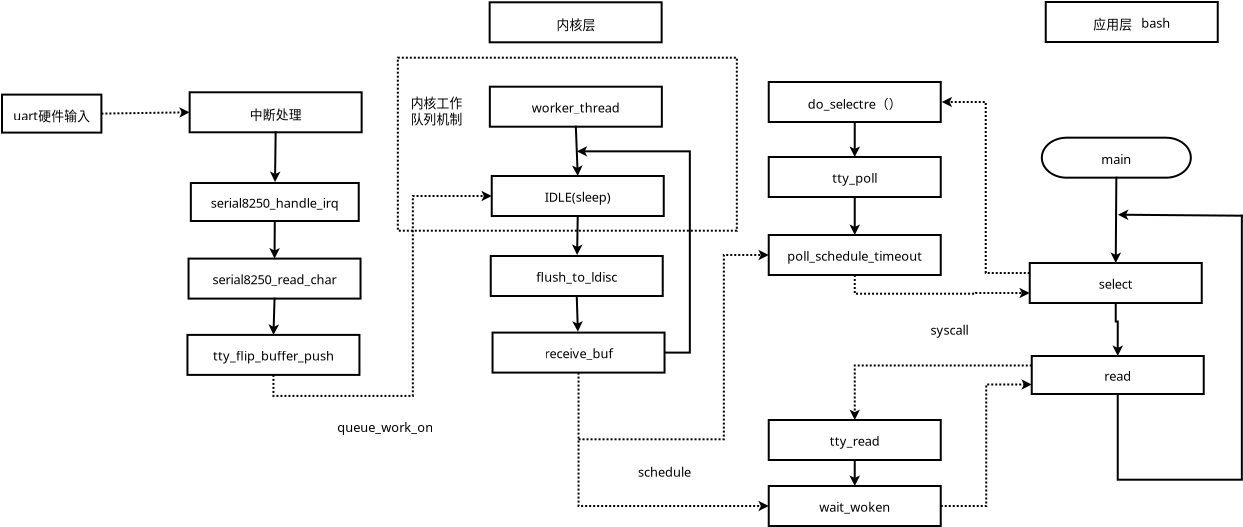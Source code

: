 <?xml version="1.0" encoding="UTF-8"?>
<dia:diagram xmlns:dia="http://www.lysator.liu.se/~alla/dia/">
  <dia:layer name="背景" visible="true" connectable="true" active="true">
    <dia:group>
      <dia:attribute name="meta">
        <dia:composite type="dict"/>
      </dia:attribute>
      <dia:attribute name="matrix"/>
      <dia:object type="Flowchart - Box" version="0" id="O0">
        <dia:attribute name="obj_pos">
          <dia:point val="36.04,6.03"/>
        </dia:attribute>
        <dia:attribute name="obj_bb">
          <dia:rectangle val="35.99,5.98;44.69,8.08"/>
        </dia:attribute>
        <dia:attribute name="elem_corner">
          <dia:point val="36.04,6.03"/>
        </dia:attribute>
        <dia:attribute name="elem_width">
          <dia:real val="8.6"/>
        </dia:attribute>
        <dia:attribute name="elem_height">
          <dia:real val="2.0"/>
        </dia:attribute>
        <dia:attribute name="show_background">
          <dia:boolean val="true"/>
        </dia:attribute>
        <dia:attribute name="padding">
          <dia:real val="0.5"/>
        </dia:attribute>
        <dia:attribute name="text">
          <dia:composite type="text">
            <dia:attribute name="string">
              <dia:string>#内核层#</dia:string>
            </dia:attribute>
            <dia:attribute name="font">
              <dia:font family="sans" style="0" name="Helvetica"/>
            </dia:attribute>
            <dia:attribute name="height">
              <dia:real val="0.8"/>
            </dia:attribute>
            <dia:attribute name="pos">
              <dia:point val="40.34,7.372"/>
            </dia:attribute>
            <dia:attribute name="color">
              <dia:color val="#000000ff"/>
            </dia:attribute>
            <dia:attribute name="alignment">
              <dia:enum val="1"/>
            </dia:attribute>
          </dia:composite>
        </dia:attribute>
      </dia:object>
      <dia:object type="Flowchart - Box" version="0" id="O1">
        <dia:attribute name="obj_pos">
          <dia:point val="49.995,30.215"/>
        </dia:attribute>
        <dia:attribute name="obj_bb">
          <dia:rectangle val="49.945,30.165;58.645,32.265"/>
        </dia:attribute>
        <dia:attribute name="elem_corner">
          <dia:point val="49.995,30.215"/>
        </dia:attribute>
        <dia:attribute name="elem_width">
          <dia:real val="8.6"/>
        </dia:attribute>
        <dia:attribute name="elem_height">
          <dia:real val="2.0"/>
        </dia:attribute>
        <dia:attribute name="show_background">
          <dia:boolean val="true"/>
        </dia:attribute>
        <dia:attribute name="padding">
          <dia:real val="0.5"/>
        </dia:attribute>
        <dia:attribute name="text">
          <dia:composite type="text">
            <dia:attribute name="string">
              <dia:string>#wait_woken#</dia:string>
            </dia:attribute>
            <dia:attribute name="font">
              <dia:font family="sans" style="0" name="Helvetica"/>
            </dia:attribute>
            <dia:attribute name="height">
              <dia:real val="0.8"/>
            </dia:attribute>
            <dia:attribute name="pos">
              <dia:point val="54.295,31.409"/>
            </dia:attribute>
            <dia:attribute name="color">
              <dia:color val="#000000ff"/>
            </dia:attribute>
            <dia:attribute name="alignment">
              <dia:enum val="1"/>
            </dia:attribute>
          </dia:composite>
        </dia:attribute>
      </dia:object>
      <dia:object type="Flowchart - Box" version="0" id="O2">
        <dia:attribute name="obj_pos">
          <dia:point val="49.995,10.015"/>
        </dia:attribute>
        <dia:attribute name="obj_bb">
          <dia:rectangle val="49.945,9.965;58.645,12.065"/>
        </dia:attribute>
        <dia:attribute name="elem_corner">
          <dia:point val="49.995,10.015"/>
        </dia:attribute>
        <dia:attribute name="elem_width">
          <dia:real val="8.6"/>
        </dia:attribute>
        <dia:attribute name="elem_height">
          <dia:real val="2.0"/>
        </dia:attribute>
        <dia:attribute name="show_background">
          <dia:boolean val="true"/>
        </dia:attribute>
        <dia:attribute name="padding">
          <dia:real val="0.5"/>
        </dia:attribute>
        <dia:attribute name="text">
          <dia:composite type="text">
            <dia:attribute name="string">
              <dia:string>#do_selectre（）#</dia:string>
            </dia:attribute>
            <dia:attribute name="font">
              <dia:font family="sans" style="0" name="Helvetica"/>
            </dia:attribute>
            <dia:attribute name="height">
              <dia:real val="0.8"/>
            </dia:attribute>
            <dia:attribute name="pos">
              <dia:point val="54.295,11.357"/>
            </dia:attribute>
            <dia:attribute name="color">
              <dia:color val="#000000ff"/>
            </dia:attribute>
            <dia:attribute name="alignment">
              <dia:enum val="1"/>
            </dia:attribute>
          </dia:composite>
        </dia:attribute>
      </dia:object>
      <dia:object type="Flowchart - Box" version="0" id="O3">
        <dia:attribute name="obj_pos">
          <dia:point val="63.845,6.015"/>
        </dia:attribute>
        <dia:attribute name="obj_bb">
          <dia:rectangle val="63.795,5.965;72.495,8.065"/>
        </dia:attribute>
        <dia:attribute name="elem_corner">
          <dia:point val="63.845,6.015"/>
        </dia:attribute>
        <dia:attribute name="elem_width">
          <dia:real val="8.6"/>
        </dia:attribute>
        <dia:attribute name="elem_height">
          <dia:real val="2.0"/>
        </dia:attribute>
        <dia:attribute name="show_background">
          <dia:boolean val="true"/>
        </dia:attribute>
        <dia:attribute name="padding">
          <dia:real val="0.5"/>
        </dia:attribute>
        <dia:attribute name="text">
          <dia:composite type="text">
            <dia:attribute name="string">
              <dia:string>#应用层   bash#</dia:string>
            </dia:attribute>
            <dia:attribute name="font">
              <dia:font family="sans" style="0" name="Helvetica"/>
            </dia:attribute>
            <dia:attribute name="height">
              <dia:real val="0.8"/>
            </dia:attribute>
            <dia:attribute name="pos">
              <dia:point val="68.145,7.357"/>
            </dia:attribute>
            <dia:attribute name="color">
              <dia:color val="#000000ff"/>
            </dia:attribute>
            <dia:attribute name="alignment">
              <dia:enum val="1"/>
            </dia:attribute>
          </dia:composite>
        </dia:attribute>
      </dia:object>
      <dia:object type="Flowchart - Box" version="0" id="O4">
        <dia:attribute name="obj_pos">
          <dia:point val="63.145,23.715"/>
        </dia:attribute>
        <dia:attribute name="obj_bb">
          <dia:rectangle val="63.095,23.665;71.795,25.665"/>
        </dia:attribute>
        <dia:attribute name="elem_corner">
          <dia:point val="63.145,23.715"/>
        </dia:attribute>
        <dia:attribute name="elem_width">
          <dia:real val="8.6"/>
        </dia:attribute>
        <dia:attribute name="elem_height">
          <dia:real val="1.9"/>
        </dia:attribute>
        <dia:attribute name="show_background">
          <dia:boolean val="true"/>
        </dia:attribute>
        <dia:attribute name="padding">
          <dia:real val="0.5"/>
        </dia:attribute>
        <dia:attribute name="text">
          <dia:composite type="text">
            <dia:attribute name="string">
              <dia:string>#read#</dia:string>
            </dia:attribute>
            <dia:attribute name="font">
              <dia:font family="sans" style="0" name="Helvetica"/>
            </dia:attribute>
            <dia:attribute name="height">
              <dia:real val="0.8"/>
            </dia:attribute>
            <dia:attribute name="pos">
              <dia:point val="67.445,24.859"/>
            </dia:attribute>
            <dia:attribute name="color">
              <dia:color val="#000000ff"/>
            </dia:attribute>
            <dia:attribute name="alignment">
              <dia:enum val="1"/>
            </dia:attribute>
          </dia:composite>
        </dia:attribute>
      </dia:object>
      <dia:object type="Flowchart - Box" version="0" id="O5">
        <dia:attribute name="obj_pos">
          <dia:point val="63.045,19.065"/>
        </dia:attribute>
        <dia:attribute name="obj_bb">
          <dia:rectangle val="62.995,19.015;71.695,21.115"/>
        </dia:attribute>
        <dia:attribute name="elem_corner">
          <dia:point val="63.045,19.065"/>
        </dia:attribute>
        <dia:attribute name="elem_width">
          <dia:real val="8.6"/>
        </dia:attribute>
        <dia:attribute name="elem_height">
          <dia:real val="2.0"/>
        </dia:attribute>
        <dia:attribute name="show_background">
          <dia:boolean val="true"/>
        </dia:attribute>
        <dia:attribute name="padding">
          <dia:real val="0.5"/>
        </dia:attribute>
        <dia:attribute name="text">
          <dia:composite type="text">
            <dia:attribute name="string">
              <dia:string>#select#</dia:string>
            </dia:attribute>
            <dia:attribute name="font">
              <dia:font family="sans" style="0" name="Helvetica"/>
            </dia:attribute>
            <dia:attribute name="height">
              <dia:real val="0.8"/>
            </dia:attribute>
            <dia:attribute name="pos">
              <dia:point val="67.345,20.259"/>
            </dia:attribute>
            <dia:attribute name="color">
              <dia:color val="#000000ff"/>
            </dia:attribute>
            <dia:attribute name="alignment">
              <dia:enum val="1"/>
            </dia:attribute>
          </dia:composite>
        </dia:attribute>
        <dia:connections>
          <dia:connection handle="0" to="O6" connection="14"/>
          <dia:connection handle="1" to="O5" connection="2"/>
        </dia:connections>
      </dia:object>
      <dia:object type="Flowchart - Terminal" version="1" id="O6">
        <dia:attribute name="obj_pos">
          <dia:point val="63.65,12.8"/>
        </dia:attribute>
        <dia:attribute name="obj_bb">
          <dia:rectangle val="63.55,12.7;71.2,14.9"/>
        </dia:attribute>
        <dia:attribute name="meta">
          <dia:composite type="dict"/>
        </dia:attribute>
        <dia:attribute name="elem_corner">
          <dia:point val="63.65,12.8"/>
        </dia:attribute>
        <dia:attribute name="elem_width">
          <dia:real val="7.45"/>
        </dia:attribute>
        <dia:attribute name="elem_height">
          <dia:real val="2"/>
        </dia:attribute>
        <dia:attribute name="line_width">
          <dia:real val="0.1"/>
        </dia:attribute>
        <dia:attribute name="line_colour">
          <dia:color val="#000000ff"/>
        </dia:attribute>
        <dia:attribute name="fill_colour">
          <dia:color val="#ffffffff"/>
        </dia:attribute>
        <dia:attribute name="show_background">
          <dia:boolean val="true"/>
        </dia:attribute>
        <dia:attribute name="line_style">
          <dia:enum val="0"/>
          <dia:real val="1"/>
        </dia:attribute>
        <dia:attribute name="padding">
          <dia:real val="0.1"/>
        </dia:attribute>
        <dia:attribute name="text">
          <dia:composite type="text">
            <dia:attribute name="string">
              <dia:string>#main#</dia:string>
            </dia:attribute>
            <dia:attribute name="font">
              <dia:font family="sans" style="0" name="Helvetica"/>
            </dia:attribute>
            <dia:attribute name="height">
              <dia:real val="0.8"/>
            </dia:attribute>
            <dia:attribute name="pos">
              <dia:point val="67.375,13.994"/>
            </dia:attribute>
            <dia:attribute name="color">
              <dia:color val="#000000ff"/>
            </dia:attribute>
            <dia:attribute name="alignment">
              <dia:enum val="1"/>
            </dia:attribute>
          </dia:composite>
        </dia:attribute>
        <dia:attribute name="text_fitting">
          <dia:enum val="1"/>
        </dia:attribute>
        <dia:attribute name="flip_horizontal">
          <dia:boolean val="false"/>
        </dia:attribute>
        <dia:attribute name="flip_vertical">
          <dia:boolean val="false"/>
        </dia:attribute>
        <dia:attribute name="subscale">
          <dia:real val="1"/>
        </dia:attribute>
        <dia:connections>
          <dia:connection handle="0" to="O4" connection="13"/>
        </dia:connections>
      </dia:object>
      <dia:object type="Standard - PolyLine" version="0" id="O7">
        <dia:attribute name="obj_pos">
          <dia:point val="67.375,14.8"/>
        </dia:attribute>
        <dia:attribute name="obj_bb">
          <dia:rectangle val="67.082,14.75;67.616,19.115"/>
        </dia:attribute>
        <dia:attribute name="poly_points">
          <dia:point val="67.375,14.8"/>
          <dia:point val="67.345,19.065"/>
        </dia:attribute>
        <dia:attribute name="line_caps">
          <dia:enum val="2"/>
        </dia:attribute>
        <dia:attribute name="end_arrow">
          <dia:enum val="22"/>
        </dia:attribute>
        <dia:attribute name="end_arrow_length">
          <dia:real val="0.31"/>
        </dia:attribute>
        <dia:attribute name="end_arrow_width">
          <dia:real val="0.31"/>
        </dia:attribute>
      </dia:object>
      <dia:object type="Standard - ZigZagLine" version="1" id="O8">
        <dia:attribute name="obj_pos">
          <dia:point val="67.445,25.615"/>
        </dia:attribute>
        <dia:attribute name="obj_bb">
          <dia:rectangle val="67.395,16.65;73.7,29.95"/>
        </dia:attribute>
        <dia:attribute name="orth_points">
          <dia:point val="67.445,25.615"/>
          <dia:point val="67.445,29.9"/>
          <dia:point val="73.65,29.9"/>
          <dia:point val="73.65,16.7"/>
        </dia:attribute>
        <dia:attribute name="orth_orient">
          <dia:enum val="1"/>
          <dia:enum val="0"/>
          <dia:enum val="1"/>
        </dia:attribute>
        <dia:attribute name="autorouting">
          <dia:boolean val="false"/>
        </dia:attribute>
        <dia:attribute name="line_caps">
          <dia:enum val="2"/>
        </dia:attribute>
      </dia:object>
      <dia:object type="Standard - Line" version="0" id="O9">
        <dia:attribute name="obj_pos">
          <dia:point val="73.65,16.7"/>
        </dia:attribute>
        <dia:attribute name="obj_bb">
          <dia:rectangle val="67.4,16.387;73.7,16.921"/>
        </dia:attribute>
        <dia:attribute name="conn_endpoints">
          <dia:point val="73.65,16.7"/>
          <dia:point val="67.45,16.65"/>
        </dia:attribute>
        <dia:attribute name="numcp">
          <dia:int val="1"/>
        </dia:attribute>
        <dia:attribute name="line_caps">
          <dia:enum val="2"/>
        </dia:attribute>
        <dia:attribute name="end_arrow">
          <dia:enum val="22"/>
        </dia:attribute>
        <dia:attribute name="end_arrow_length">
          <dia:real val="0.31"/>
        </dia:attribute>
        <dia:attribute name="end_arrow_width">
          <dia:real val="0.31"/>
        </dia:attribute>
      </dia:object>
      <dia:object type="Flowchart - Box" version="0" id="O10">
        <dia:attribute name="obj_pos">
          <dia:point val="36.05,10.25"/>
        </dia:attribute>
        <dia:attribute name="obj_bb">
          <dia:rectangle val="36,10.2;44.7,12.3"/>
        </dia:attribute>
        <dia:attribute name="elem_corner">
          <dia:point val="36.05,10.25"/>
        </dia:attribute>
        <dia:attribute name="elem_width">
          <dia:real val="8.6"/>
        </dia:attribute>
        <dia:attribute name="elem_height">
          <dia:real val="2.0"/>
        </dia:attribute>
        <dia:attribute name="show_background">
          <dia:boolean val="true"/>
        </dia:attribute>
        <dia:attribute name="padding">
          <dia:real val="0.5"/>
        </dia:attribute>
        <dia:attribute name="text">
          <dia:composite type="text">
            <dia:attribute name="string">
              <dia:string>#worker_thread#</dia:string>
            </dia:attribute>
            <dia:attribute name="font">
              <dia:font family="sans" style="0" name="Helvetica"/>
            </dia:attribute>
            <dia:attribute name="height">
              <dia:real val="0.8"/>
            </dia:attribute>
            <dia:attribute name="pos">
              <dia:point val="40.35,11.444"/>
            </dia:attribute>
            <dia:attribute name="color">
              <dia:color val="#000000ff"/>
            </dia:attribute>
            <dia:attribute name="alignment">
              <dia:enum val="1"/>
            </dia:attribute>
          </dia:composite>
        </dia:attribute>
      </dia:object>
      <dia:object type="Flowchart - Box" version="0" id="O11">
        <dia:attribute name="obj_pos">
          <dia:point val="36.145,14.715"/>
        </dia:attribute>
        <dia:attribute name="obj_bb">
          <dia:rectangle val="36.095,14.665;44.795,16.765"/>
        </dia:attribute>
        <dia:attribute name="elem_corner">
          <dia:point val="36.145,14.715"/>
        </dia:attribute>
        <dia:attribute name="elem_width">
          <dia:real val="8.6"/>
        </dia:attribute>
        <dia:attribute name="elem_height">
          <dia:real val="2.0"/>
        </dia:attribute>
        <dia:attribute name="show_background">
          <dia:boolean val="true"/>
        </dia:attribute>
        <dia:attribute name="padding">
          <dia:real val="0.5"/>
        </dia:attribute>
        <dia:attribute name="text">
          <dia:composite type="text">
            <dia:attribute name="string">
              <dia:string>#IDLE(sleep)#</dia:string>
            </dia:attribute>
            <dia:attribute name="font">
              <dia:font family="sans" style="0" name="Helvetica"/>
            </dia:attribute>
            <dia:attribute name="height">
              <dia:real val="0.8"/>
            </dia:attribute>
            <dia:attribute name="pos">
              <dia:point val="40.445,15.909"/>
            </dia:attribute>
            <dia:attribute name="color">
              <dia:color val="#000000ff"/>
            </dia:attribute>
            <dia:attribute name="alignment">
              <dia:enum val="1"/>
            </dia:attribute>
          </dia:composite>
        </dia:attribute>
      </dia:object>
      <dia:object type="Flowchart - Box" version="0" id="O12">
        <dia:attribute name="obj_pos">
          <dia:point val="36.095,18.715"/>
        </dia:attribute>
        <dia:attribute name="obj_bb">
          <dia:rectangle val="36.045,18.665;44.745,20.765"/>
        </dia:attribute>
        <dia:attribute name="elem_corner">
          <dia:point val="36.095,18.715"/>
        </dia:attribute>
        <dia:attribute name="elem_width">
          <dia:real val="8.6"/>
        </dia:attribute>
        <dia:attribute name="elem_height">
          <dia:real val="2.0"/>
        </dia:attribute>
        <dia:attribute name="show_background">
          <dia:boolean val="true"/>
        </dia:attribute>
        <dia:attribute name="padding">
          <dia:real val="0.5"/>
        </dia:attribute>
        <dia:attribute name="text">
          <dia:composite type="text">
            <dia:attribute name="string">
              <dia:string>#flush_to_ldisc#</dia:string>
            </dia:attribute>
            <dia:attribute name="font">
              <dia:font family="sans" style="0" name="Helvetica"/>
            </dia:attribute>
            <dia:attribute name="height">
              <dia:real val="0.8"/>
            </dia:attribute>
            <dia:attribute name="pos">
              <dia:point val="40.395,19.909"/>
            </dia:attribute>
            <dia:attribute name="color">
              <dia:color val="#000000ff"/>
            </dia:attribute>
            <dia:attribute name="alignment">
              <dia:enum val="1"/>
            </dia:attribute>
          </dia:composite>
        </dia:attribute>
      </dia:object>
      <dia:object type="Flowchart - Box" version="0" id="O13">
        <dia:attribute name="obj_pos">
          <dia:point val="36.185,22.545"/>
        </dia:attribute>
        <dia:attribute name="obj_bb">
          <dia:rectangle val="36.135,22.495;44.835,24.595"/>
        </dia:attribute>
        <dia:attribute name="elem_corner">
          <dia:point val="36.185,22.545"/>
        </dia:attribute>
        <dia:attribute name="elem_width">
          <dia:real val="8.6"/>
        </dia:attribute>
        <dia:attribute name="elem_height">
          <dia:real val="2.0"/>
        </dia:attribute>
        <dia:attribute name="show_background">
          <dia:boolean val="true"/>
        </dia:attribute>
        <dia:attribute name="padding">
          <dia:real val="0.5"/>
        </dia:attribute>
        <dia:attribute name="text">
          <dia:composite type="text">
            <dia:attribute name="string">
              <dia:string>#receive_buf#</dia:string>
            </dia:attribute>
            <dia:attribute name="font">
              <dia:font family="sans" style="0" name="Helvetica"/>
            </dia:attribute>
            <dia:attribute name="height">
              <dia:real val="0.8"/>
            </dia:attribute>
            <dia:attribute name="pos">
              <dia:point val="40.485,23.739"/>
            </dia:attribute>
            <dia:attribute name="color">
              <dia:color val="#000000ff"/>
            </dia:attribute>
            <dia:attribute name="alignment">
              <dia:enum val="1"/>
            </dia:attribute>
          </dia:composite>
        </dia:attribute>
      </dia:object>
      <dia:object type="Flowchart - Box" version="0" id="O14">
        <dia:attribute name="obj_pos">
          <dia:point val="21.1,15.065"/>
        </dia:attribute>
        <dia:attribute name="obj_bb">
          <dia:rectangle val="21.05,15.015;29.545,17.015"/>
        </dia:attribute>
        <dia:attribute name="elem_corner">
          <dia:point val="21.1,15.065"/>
        </dia:attribute>
        <dia:attribute name="elem_width">
          <dia:real val="8.395"/>
        </dia:attribute>
        <dia:attribute name="elem_height">
          <dia:real val="1.9"/>
        </dia:attribute>
        <dia:attribute name="show_background">
          <dia:boolean val="true"/>
        </dia:attribute>
        <dia:attribute name="padding">
          <dia:real val="0.5"/>
        </dia:attribute>
        <dia:attribute name="text">
          <dia:composite type="text">
            <dia:attribute name="string">
              <dia:string>#serial8250_handle_irq#</dia:string>
            </dia:attribute>
            <dia:attribute name="font">
              <dia:font family="sans" style="0" name="Helvetica"/>
            </dia:attribute>
            <dia:attribute name="height">
              <dia:real val="0.8"/>
            </dia:attribute>
            <dia:attribute name="pos">
              <dia:point val="25.297,16.209"/>
            </dia:attribute>
            <dia:attribute name="color">
              <dia:color val="#000000ff"/>
            </dia:attribute>
            <dia:attribute name="alignment">
              <dia:enum val="1"/>
            </dia:attribute>
          </dia:composite>
        </dia:attribute>
      </dia:object>
      <dia:object type="Flowchart - Box" version="0" id="O15">
        <dia:attribute name="obj_pos">
          <dia:point val="21.04,10.53"/>
        </dia:attribute>
        <dia:attribute name="obj_bb">
          <dia:rectangle val="20.99,10.48;29.69,12.58"/>
        </dia:attribute>
        <dia:attribute name="elem_corner">
          <dia:point val="21.04,10.53"/>
        </dia:attribute>
        <dia:attribute name="elem_width">
          <dia:real val="8.6"/>
        </dia:attribute>
        <dia:attribute name="elem_height">
          <dia:real val="2.0"/>
        </dia:attribute>
        <dia:attribute name="show_background">
          <dia:boolean val="true"/>
        </dia:attribute>
        <dia:attribute name="padding">
          <dia:real val="0.5"/>
        </dia:attribute>
        <dia:attribute name="text">
          <dia:composite type="text">
            <dia:attribute name="string">
              <dia:string>#中断处理#</dia:string>
            </dia:attribute>
            <dia:attribute name="font">
              <dia:font family="sans" style="0" name="Helvetica"/>
            </dia:attribute>
            <dia:attribute name="height">
              <dia:real val="0.8"/>
            </dia:attribute>
            <dia:attribute name="pos">
              <dia:point val="25.34,11.872"/>
            </dia:attribute>
            <dia:attribute name="color">
              <dia:color val="#000000ff"/>
            </dia:attribute>
            <dia:attribute name="alignment">
              <dia:enum val="1"/>
            </dia:attribute>
          </dia:composite>
        </dia:attribute>
      </dia:object>
      <dia:object type="Flowchart - Box" version="0" id="O16">
        <dia:attribute name="obj_pos">
          <dia:point val="20.985,18.845"/>
        </dia:attribute>
        <dia:attribute name="obj_bb">
          <dia:rectangle val="20.935,18.795;29.635,20.895"/>
        </dia:attribute>
        <dia:attribute name="elem_corner">
          <dia:point val="20.985,18.845"/>
        </dia:attribute>
        <dia:attribute name="elem_width">
          <dia:real val="8.6"/>
        </dia:attribute>
        <dia:attribute name="elem_height">
          <dia:real val="2.0"/>
        </dia:attribute>
        <dia:attribute name="show_background">
          <dia:boolean val="true"/>
        </dia:attribute>
        <dia:attribute name="padding">
          <dia:real val="0.5"/>
        </dia:attribute>
        <dia:attribute name="text">
          <dia:composite type="text">
            <dia:attribute name="string">
              <dia:string>#serial8250_read_char#</dia:string>
            </dia:attribute>
            <dia:attribute name="font">
              <dia:font family="sans" style="0" name="Helvetica"/>
            </dia:attribute>
            <dia:attribute name="height">
              <dia:real val="0.8"/>
            </dia:attribute>
            <dia:attribute name="pos">
              <dia:point val="25.285,20.039"/>
            </dia:attribute>
            <dia:attribute name="color">
              <dia:color val="#000000ff"/>
            </dia:attribute>
            <dia:attribute name="alignment">
              <dia:enum val="1"/>
            </dia:attribute>
          </dia:composite>
        </dia:attribute>
        <dia:connections>
          <dia:connection handle="0" to="O15" connection="13"/>
          <dia:connection handle="1" to="O14" connection="16"/>
        </dia:connections>
      </dia:object>
      <dia:object type="Flowchart - Box" version="0" id="O17">
        <dia:attribute name="obj_pos">
          <dia:point val="20.93,22.66"/>
        </dia:attribute>
        <dia:attribute name="obj_bb">
          <dia:rectangle val="20.88,22.61;29.58,24.71"/>
        </dia:attribute>
        <dia:attribute name="elem_corner">
          <dia:point val="20.93,22.66"/>
        </dia:attribute>
        <dia:attribute name="elem_width">
          <dia:real val="8.6"/>
        </dia:attribute>
        <dia:attribute name="elem_height">
          <dia:real val="2.0"/>
        </dia:attribute>
        <dia:attribute name="show_background">
          <dia:boolean val="true"/>
        </dia:attribute>
        <dia:attribute name="padding">
          <dia:real val="0.5"/>
        </dia:attribute>
        <dia:attribute name="text">
          <dia:composite type="text">
            <dia:attribute name="string">
              <dia:string>#tty_flip_buffer_push#</dia:string>
            </dia:attribute>
            <dia:attribute name="font">
              <dia:font family="sans" style="0" name="Helvetica"/>
            </dia:attribute>
            <dia:attribute name="height">
              <dia:real val="0.8"/>
            </dia:attribute>
            <dia:attribute name="pos">
              <dia:point val="25.23,23.854"/>
            </dia:attribute>
            <dia:attribute name="color">
              <dia:color val="#000000ff"/>
            </dia:attribute>
            <dia:attribute name="alignment">
              <dia:enum val="1"/>
            </dia:attribute>
          </dia:composite>
        </dia:attribute>
        <dia:connections>
          <dia:connection handle="0" to="O14" connection="13"/>
          <dia:connection handle="1" to="O16" connection="2"/>
        </dia:connections>
      </dia:object>
      <dia:object type="Standard - Line" version="0" id="O18">
        <dia:attribute name="obj_pos">
          <dia:point val="25.34,12.53"/>
        </dia:attribute>
        <dia:attribute name="obj_bb">
          <dia:rectangle val="25.049,12.479;25.583,15.068"/>
        </dia:attribute>
        <dia:attribute name="conn_endpoints">
          <dia:point val="25.34,12.53"/>
          <dia:point val="25.31,15.018"/>
        </dia:attribute>
        <dia:attribute name="numcp">
          <dia:int val="1"/>
        </dia:attribute>
        <dia:attribute name="line_caps">
          <dia:enum val="2"/>
        </dia:attribute>
        <dia:attribute name="end_arrow">
          <dia:enum val="22"/>
        </dia:attribute>
        <dia:attribute name="end_arrow_length">
          <dia:real val="0.31"/>
        </dia:attribute>
        <dia:attribute name="end_arrow_width">
          <dia:real val="0.31"/>
        </dia:attribute>
        <dia:connections>
          <dia:connection handle="0" to="O16" connection="13"/>
          <dia:connection handle="1" to="O17" connection="2"/>
        </dia:connections>
      </dia:object>
      <dia:object type="Standard - Line" version="0" id="O19">
        <dia:attribute name="obj_pos">
          <dia:point val="25.297,16.965"/>
        </dia:attribute>
        <dia:attribute name="obj_bb">
          <dia:rectangle val="25.022,16.915;25.555,18.895"/>
        </dia:attribute>
        <dia:attribute name="conn_endpoints">
          <dia:point val="25.297,16.965"/>
          <dia:point val="25.285,18.845"/>
        </dia:attribute>
        <dia:attribute name="numcp">
          <dia:int val="1"/>
        </dia:attribute>
        <dia:attribute name="line_caps">
          <dia:enum val="2"/>
        </dia:attribute>
        <dia:attribute name="end_arrow">
          <dia:enum val="22"/>
        </dia:attribute>
        <dia:attribute name="end_arrow_length">
          <dia:real val="0.31"/>
        </dia:attribute>
        <dia:attribute name="end_arrow_width">
          <dia:real val="0.31"/>
        </dia:attribute>
        <dia:connections>
          <dia:connection handle="0" to="O10" connection="13"/>
          <dia:connection handle="1" to="O11" connection="2"/>
        </dia:connections>
      </dia:object>
      <dia:object type="Standard - Line" version="0" id="O20">
        <dia:attribute name="obj_pos">
          <dia:point val="25.285,20.845"/>
        </dia:attribute>
        <dia:attribute name="obj_bb">
          <dia:rectangle val="24.98,20.794;25.513,22.712"/>
        </dia:attribute>
        <dia:attribute name="conn_endpoints">
          <dia:point val="25.285,20.845"/>
          <dia:point val="25.23,22.66"/>
        </dia:attribute>
        <dia:attribute name="numcp">
          <dia:int val="1"/>
        </dia:attribute>
        <dia:attribute name="line_caps">
          <dia:enum val="2"/>
        </dia:attribute>
        <dia:attribute name="end_arrow">
          <dia:enum val="22"/>
        </dia:attribute>
        <dia:attribute name="end_arrow_length">
          <dia:real val="0.31"/>
        </dia:attribute>
        <dia:attribute name="end_arrow_width">
          <dia:real val="0.31"/>
        </dia:attribute>
        <dia:connections>
          <dia:connection handle="0" to="O11" connection="13"/>
          <dia:connection handle="1" to="O12" connection="16"/>
        </dia:connections>
      </dia:object>
      <dia:object type="Standard - Line" version="0" id="O21">
        <dia:attribute name="obj_pos">
          <dia:point val="40.35,12.25"/>
        </dia:attribute>
        <dia:attribute name="obj_bb">
          <dia:rectangle val="40.158,12.198;40.691,14.767"/>
        </dia:attribute>
        <dia:attribute name="conn_endpoints">
          <dia:point val="40.35,12.25"/>
          <dia:point val="40.445,14.715"/>
        </dia:attribute>
        <dia:attribute name="numcp">
          <dia:int val="1"/>
        </dia:attribute>
        <dia:attribute name="line_caps">
          <dia:enum val="2"/>
        </dia:attribute>
        <dia:attribute name="end_arrow">
          <dia:enum val="22"/>
        </dia:attribute>
        <dia:attribute name="end_arrow_length">
          <dia:real val="0.31"/>
        </dia:attribute>
        <dia:attribute name="end_arrow_width">
          <dia:real val="0.31"/>
        </dia:attribute>
        <dia:connections>
          <dia:connection handle="0" to="O12" connection="13"/>
          <dia:connection handle="1" to="O13" connection="16"/>
        </dia:connections>
      </dia:object>
      <dia:object type="Standard - Line" version="0" id="O22">
        <dia:attribute name="obj_pos">
          <dia:point val="40.445,16.715"/>
        </dia:attribute>
        <dia:attribute name="obj_bb">
          <dia:rectangle val="40.155,16.664;40.688,18.716"/>
        </dia:attribute>
        <dia:attribute name="conn_endpoints">
          <dia:point val="40.445,16.715"/>
          <dia:point val="40.413,18.665"/>
        </dia:attribute>
        <dia:attribute name="numcp">
          <dia:int val="1"/>
        </dia:attribute>
        <dia:attribute name="line_caps">
          <dia:enum val="2"/>
        </dia:attribute>
        <dia:attribute name="end_arrow">
          <dia:enum val="22"/>
        </dia:attribute>
        <dia:attribute name="end_arrow_length">
          <dia:real val="0.31"/>
        </dia:attribute>
        <dia:attribute name="end_arrow_width">
          <dia:real val="0.31"/>
        </dia:attribute>
      </dia:object>
      <dia:object type="Standard - Line" version="0" id="O23">
        <dia:attribute name="obj_pos">
          <dia:point val="40.395,20.715"/>
        </dia:attribute>
        <dia:attribute name="obj_bb">
          <dia:rectangle val="40.168,20.663;40.702,22.552"/>
        </dia:attribute>
        <dia:attribute name="conn_endpoints">
          <dia:point val="40.395,20.715"/>
          <dia:point val="40.452,22.5"/>
        </dia:attribute>
        <dia:attribute name="numcp">
          <dia:int val="1"/>
        </dia:attribute>
        <dia:attribute name="line_caps">
          <dia:enum val="2"/>
        </dia:attribute>
        <dia:attribute name="end_arrow">
          <dia:enum val="22"/>
        </dia:attribute>
        <dia:attribute name="end_arrow_length">
          <dia:real val="0.31"/>
        </dia:attribute>
        <dia:attribute name="end_arrow_width">
          <dia:real val="0.31"/>
        </dia:attribute>
      </dia:object>
      <dia:object type="Flowchart - Box" version="0" id="O24">
        <dia:attribute name="obj_pos">
          <dia:point val="27.696,26.28"/>
        </dia:attribute>
        <dia:attribute name="obj_bb">
          <dia:rectangle val="27.646,26.23;33.994,28.23"/>
        </dia:attribute>
        <dia:attribute name="elem_corner">
          <dia:point val="27.696,26.28"/>
        </dia:attribute>
        <dia:attribute name="elem_width">
          <dia:real val="6.247"/>
        </dia:attribute>
        <dia:attribute name="elem_height">
          <dia:real val="1.9"/>
        </dia:attribute>
        <dia:attribute name="border_color">
          <dia:color val="#00000000"/>
        </dia:attribute>
        <dia:attribute name="show_background">
          <dia:boolean val="true"/>
        </dia:attribute>
        <dia:attribute name="padding">
          <dia:real val="0.5"/>
        </dia:attribute>
        <dia:attribute name="text">
          <dia:composite type="text">
            <dia:attribute name="string">
              <dia:string>#queue_work_on#</dia:string>
            </dia:attribute>
            <dia:attribute name="font">
              <dia:font family="sans" style="0" name="Helvetica"/>
            </dia:attribute>
            <dia:attribute name="height">
              <dia:real val="0.8"/>
            </dia:attribute>
            <dia:attribute name="pos">
              <dia:point val="30.82,27.424"/>
            </dia:attribute>
            <dia:attribute name="color">
              <dia:color val="#000000ff"/>
            </dia:attribute>
            <dia:attribute name="alignment">
              <dia:enum val="1"/>
            </dia:attribute>
          </dia:composite>
        </dia:attribute>
        <dia:connections>
          <dia:connection handle="0" to="O5" connection="13"/>
          <dia:connection handle="1" to="O4" connection="2"/>
        </dia:connections>
      </dia:object>
      <dia:object type="Flowchart - Box" version="0" id="O25">
        <dia:attribute name="obj_pos">
          <dia:point val="11.658,10.645"/>
        </dia:attribute>
        <dia:attribute name="obj_bb">
          <dia:rectangle val="11.607,10.595;16.677,12.595"/>
        </dia:attribute>
        <dia:attribute name="elem_corner">
          <dia:point val="11.658,10.645"/>
        </dia:attribute>
        <dia:attribute name="elem_width">
          <dia:real val="4.97"/>
        </dia:attribute>
        <dia:attribute name="elem_height">
          <dia:real val="1.9"/>
        </dia:attribute>
        <dia:attribute name="show_background">
          <dia:boolean val="true"/>
        </dia:attribute>
        <dia:attribute name="padding">
          <dia:real val="0.5"/>
        </dia:attribute>
        <dia:attribute name="text">
          <dia:composite type="text">
            <dia:attribute name="string">
              <dia:string>#uart硬件输入#</dia:string>
            </dia:attribute>
            <dia:attribute name="font">
              <dia:font family="sans" style="0" name="Helvetica"/>
            </dia:attribute>
            <dia:attribute name="height">
              <dia:real val="0.8"/>
            </dia:attribute>
            <dia:attribute name="pos">
              <dia:point val="14.143,11.937"/>
            </dia:attribute>
            <dia:attribute name="color">
              <dia:color val="#000000ff"/>
            </dia:attribute>
            <dia:attribute name="alignment">
              <dia:enum val="1"/>
            </dia:attribute>
          </dia:composite>
        </dia:attribute>
      </dia:object>
      <dia:object type="Standard - ZigZagLine" version="1" id="O26">
        <dia:attribute name="obj_pos">
          <dia:point val="67.345,21.065"/>
        </dia:attribute>
        <dia:attribute name="obj_bb">
          <dia:rectangle val="67.178,21.015;67.712,23.765"/>
        </dia:attribute>
        <dia:attribute name="orth_points">
          <dia:point val="67.345,21.065"/>
          <dia:point val="67.345,21.99"/>
          <dia:point val="67.445,21.99"/>
          <dia:point val="67.445,23.715"/>
        </dia:attribute>
        <dia:attribute name="orth_orient">
          <dia:enum val="1"/>
          <dia:enum val="0"/>
          <dia:enum val="1"/>
        </dia:attribute>
        <dia:attribute name="autorouting">
          <dia:boolean val="false"/>
        </dia:attribute>
        <dia:attribute name="line_caps">
          <dia:enum val="2"/>
        </dia:attribute>
        <dia:attribute name="end_arrow">
          <dia:enum val="22"/>
        </dia:attribute>
        <dia:attribute name="end_arrow_length">
          <dia:real val="0.31"/>
        </dia:attribute>
        <dia:attribute name="end_arrow_width">
          <dia:real val="0.31"/>
        </dia:attribute>
      </dia:object>
      <dia:object type="Flowchart - Box" version="0" id="O27">
        <dia:attribute name="obj_pos">
          <dia:point val="49.995,17.665"/>
        </dia:attribute>
        <dia:attribute name="obj_bb">
          <dia:rectangle val="49.945,17.615;58.645,19.715"/>
        </dia:attribute>
        <dia:attribute name="elem_corner">
          <dia:point val="49.995,17.665"/>
        </dia:attribute>
        <dia:attribute name="elem_width">
          <dia:real val="8.6"/>
        </dia:attribute>
        <dia:attribute name="elem_height">
          <dia:real val="2.0"/>
        </dia:attribute>
        <dia:attribute name="show_background">
          <dia:boolean val="true"/>
        </dia:attribute>
        <dia:attribute name="padding">
          <dia:real val="0.5"/>
        </dia:attribute>
        <dia:attribute name="text">
          <dia:composite type="text">
            <dia:attribute name="string">
              <dia:string>#poll_schedule_timeout#</dia:string>
            </dia:attribute>
            <dia:attribute name="font">
              <dia:font family="sans" style="0" name="Helvetica"/>
            </dia:attribute>
            <dia:attribute name="height">
              <dia:real val="0.8"/>
            </dia:attribute>
            <dia:attribute name="pos">
              <dia:point val="54.295,18.859"/>
            </dia:attribute>
            <dia:attribute name="color">
              <dia:color val="#000000ff"/>
            </dia:attribute>
            <dia:attribute name="alignment">
              <dia:enum val="1"/>
            </dia:attribute>
          </dia:composite>
        </dia:attribute>
      </dia:object>
      <dia:object type="Flowchart - Box" version="0" id="O28">
        <dia:attribute name="obj_pos">
          <dia:point val="49.995,26.915"/>
        </dia:attribute>
        <dia:attribute name="obj_bb">
          <dia:rectangle val="49.945,26.865;58.645,28.965"/>
        </dia:attribute>
        <dia:attribute name="elem_corner">
          <dia:point val="49.995,26.915"/>
        </dia:attribute>
        <dia:attribute name="elem_width">
          <dia:real val="8.6"/>
        </dia:attribute>
        <dia:attribute name="elem_height">
          <dia:real val="2.0"/>
        </dia:attribute>
        <dia:attribute name="show_background">
          <dia:boolean val="true"/>
        </dia:attribute>
        <dia:attribute name="padding">
          <dia:real val="0.5"/>
        </dia:attribute>
        <dia:attribute name="text">
          <dia:composite type="text">
            <dia:attribute name="string">
              <dia:string>#tty_read#</dia:string>
            </dia:attribute>
            <dia:attribute name="font">
              <dia:font family="sans" style="0" name="Helvetica"/>
            </dia:attribute>
            <dia:attribute name="height">
              <dia:real val="0.8"/>
            </dia:attribute>
            <dia:attribute name="pos">
              <dia:point val="54.295,28.109"/>
            </dia:attribute>
            <dia:attribute name="color">
              <dia:color val="#000000ff"/>
            </dia:attribute>
            <dia:attribute name="alignment">
              <dia:enum val="1"/>
            </dia:attribute>
          </dia:composite>
        </dia:attribute>
        <dia:connections>
          <dia:connection handle="0" to="O2" connection="16"/>
          <dia:connection handle="1" to="O29" connection="2"/>
        </dia:connections>
      </dia:object>
      <dia:object type="Flowchart - Box" version="0" id="O29">
        <dia:attribute name="obj_pos">
          <dia:point val="49.995,13.765"/>
        </dia:attribute>
        <dia:attribute name="obj_bb">
          <dia:rectangle val="49.945,13.715;58.645,15.815"/>
        </dia:attribute>
        <dia:attribute name="elem_corner">
          <dia:point val="49.995,13.765"/>
        </dia:attribute>
        <dia:attribute name="elem_width">
          <dia:real val="8.6"/>
        </dia:attribute>
        <dia:attribute name="elem_height">
          <dia:real val="2.0"/>
        </dia:attribute>
        <dia:attribute name="show_background">
          <dia:boolean val="true"/>
        </dia:attribute>
        <dia:attribute name="padding">
          <dia:real val="0.5"/>
        </dia:attribute>
        <dia:attribute name="text">
          <dia:composite type="text">
            <dia:attribute name="string">
              <dia:string>#tty_poll#</dia:string>
            </dia:attribute>
            <dia:attribute name="font">
              <dia:font family="sans" style="0" name="Helvetica"/>
            </dia:attribute>
            <dia:attribute name="height">
              <dia:real val="0.8"/>
            </dia:attribute>
            <dia:attribute name="pos">
              <dia:point val="54.295,14.959"/>
            </dia:attribute>
            <dia:attribute name="color">
              <dia:color val="#000000ff"/>
            </dia:attribute>
            <dia:attribute name="alignment">
              <dia:enum val="1"/>
            </dia:attribute>
          </dia:composite>
        </dia:attribute>
        <dia:connections>
          <dia:connection handle="0" to="O29" connection="13"/>
          <dia:connection handle="1" to="O27" connection="2"/>
        </dia:connections>
      </dia:object>
      <dia:object type="Standard - ZigZagLine" version="1" id="O30">
        <dia:attribute name="obj_pos">
          <dia:point val="54.295,12.065"/>
        </dia:attribute>
        <dia:attribute name="obj_bb">
          <dia:rectangle val="54.028,12.015;54.562,13.815"/>
        </dia:attribute>
        <dia:attribute name="orth_points">
          <dia:point val="54.295,12.065"/>
          <dia:point val="54.295,12.915"/>
          <dia:point val="54.295,12.915"/>
          <dia:point val="54.295,13.765"/>
        </dia:attribute>
        <dia:attribute name="orth_orient">
          <dia:enum val="1"/>
          <dia:enum val="0"/>
          <dia:enum val="1"/>
        </dia:attribute>
        <dia:attribute name="autorouting">
          <dia:boolean val="true"/>
        </dia:attribute>
        <dia:attribute name="line_caps">
          <dia:enum val="2"/>
        </dia:attribute>
        <dia:attribute name="end_arrow">
          <dia:enum val="22"/>
        </dia:attribute>
        <dia:attribute name="end_arrow_length">
          <dia:real val="0.31"/>
        </dia:attribute>
        <dia:attribute name="end_arrow_width">
          <dia:real val="0.31"/>
        </dia:attribute>
        <dia:connections>
          <dia:connection handle="0" to="O28" connection="13"/>
          <dia:connection handle="1" to="O1" connection="2"/>
        </dia:connections>
      </dia:object>
      <dia:object type="Standard - Line" version="0" id="O31">
        <dia:attribute name="obj_pos">
          <dia:point val="54.295,15.765"/>
        </dia:attribute>
        <dia:attribute name="obj_bb">
          <dia:rectangle val="54.028,15.715;54.562,17.715"/>
        </dia:attribute>
        <dia:attribute name="conn_endpoints">
          <dia:point val="54.295,15.765"/>
          <dia:point val="54.295,17.665"/>
        </dia:attribute>
        <dia:attribute name="numcp">
          <dia:int val="1"/>
        </dia:attribute>
        <dia:attribute name="line_caps">
          <dia:enum val="2"/>
        </dia:attribute>
        <dia:attribute name="end_arrow">
          <dia:enum val="22"/>
        </dia:attribute>
        <dia:attribute name="end_arrow_length">
          <dia:real val="0.31"/>
        </dia:attribute>
        <dia:attribute name="end_arrow_width">
          <dia:real val="0.31"/>
        </dia:attribute>
        <dia:connections>
          <dia:connection handle="0" to="O17" connection="13"/>
          <dia:connection handle="1" to="O11" connection="7"/>
        </dia:connections>
      </dia:object>
      <dia:object type="Standard - Line" version="0" id="O32">
        <dia:attribute name="obj_pos">
          <dia:point val="54.295,28.915"/>
        </dia:attribute>
        <dia:attribute name="obj_bb">
          <dia:rectangle val="54.028,28.865;54.562,30.265"/>
        </dia:attribute>
        <dia:attribute name="conn_endpoints">
          <dia:point val="54.295,28.915"/>
          <dia:point val="54.295,30.215"/>
        </dia:attribute>
        <dia:attribute name="numcp">
          <dia:int val="1"/>
        </dia:attribute>
        <dia:attribute name="line_caps">
          <dia:enum val="2"/>
        </dia:attribute>
        <dia:attribute name="end_arrow">
          <dia:enum val="22"/>
        </dia:attribute>
        <dia:attribute name="end_arrow_length">
          <dia:real val="0.31"/>
        </dia:attribute>
        <dia:attribute name="end_arrow_width">
          <dia:real val="0.31"/>
        </dia:attribute>
        <dia:connections>
          <dia:connection handle="0" to="O13" connection="8"/>
          <dia:connection handle="1" to="O21" connection="0"/>
        </dia:connections>
      </dia:object>
      <dia:object type="Standard - ZigZagLine" version="1" id="O33">
        <dia:attribute name="obj_pos">
          <dia:point val="25.23,24.66"/>
        </dia:attribute>
        <dia:attribute name="obj_bb">
          <dia:rectangle val="25.18,15.453;36.195,25.76"/>
        </dia:attribute>
        <dia:attribute name="orth_points">
          <dia:point val="25.23,24.66"/>
          <dia:point val="25.23,25.71"/>
          <dia:point val="32.2,25.71"/>
          <dia:point val="32.2,15.715"/>
          <dia:point val="36.145,15.715"/>
        </dia:attribute>
        <dia:attribute name="orth_orient">
          <dia:enum val="1"/>
          <dia:enum val="0"/>
          <dia:enum val="1"/>
          <dia:enum val="0"/>
        </dia:attribute>
        <dia:attribute name="autorouting">
          <dia:boolean val="false"/>
        </dia:attribute>
        <dia:attribute name="line_style">
          <dia:enum val="4"/>
        </dia:attribute>
        <dia:attribute name="end_arrow">
          <dia:enum val="22"/>
        </dia:attribute>
        <dia:attribute name="end_arrow_length">
          <dia:real val="0.3"/>
        </dia:attribute>
        <dia:attribute name="end_arrow_width">
          <dia:real val="0.3"/>
        </dia:attribute>
        <dia:connections>
          <dia:connection handle="0" to="O13" connection="13"/>
          <dia:connection handle="1" to="O1" connection="7"/>
        </dia:connections>
      </dia:object>
      <dia:object type="Standard - ZigZagLine" version="1" id="O34">
        <dia:attribute name="obj_pos">
          <dia:point val="44.785,23.545"/>
        </dia:attribute>
        <dia:attribute name="obj_bb">
          <dia:rectangle val="40.347,13.221;46.1,23.595"/>
        </dia:attribute>
        <dia:attribute name="orth_points">
          <dia:point val="44.785,23.545"/>
          <dia:point val="46.05,23.545"/>
          <dia:point val="46.05,13.482"/>
          <dia:point val="40.398,13.482"/>
        </dia:attribute>
        <dia:attribute name="orth_orient">
          <dia:enum val="0"/>
          <dia:enum val="1"/>
          <dia:enum val="0"/>
        </dia:attribute>
        <dia:attribute name="autorouting">
          <dia:boolean val="false"/>
        </dia:attribute>
        <dia:attribute name="end_arrow">
          <dia:enum val="22"/>
        </dia:attribute>
        <dia:attribute name="end_arrow_length">
          <dia:real val="0.3"/>
        </dia:attribute>
        <dia:attribute name="end_arrow_width">
          <dia:real val="0.3"/>
        </dia:attribute>
        <dia:connections>
          <dia:connection handle="0" to="O35" connection="0"/>
          <dia:connection handle="1" to="O27" connection="7"/>
        </dia:connections>
      </dia:object>
      <dia:object type="Standard - ZigZagLine" version="1" id="O35">
        <dia:attribute name="obj_pos">
          <dia:point val="40.485,24.545"/>
        </dia:attribute>
        <dia:attribute name="obj_bb">
          <dia:rectangle val="40.435,24.495;50.045,31.477"/>
        </dia:attribute>
        <dia:attribute name="orth_points">
          <dia:point val="40.485,24.545"/>
          <dia:point val="40.485,31.215"/>
          <dia:point val="49.995,31.215"/>
        </dia:attribute>
        <dia:attribute name="orth_orient">
          <dia:enum val="1"/>
          <dia:enum val="0"/>
        </dia:attribute>
        <dia:attribute name="autorouting">
          <dia:boolean val="true"/>
        </dia:attribute>
        <dia:attribute name="line_style">
          <dia:enum val="4"/>
        </dia:attribute>
        <dia:attribute name="end_arrow">
          <dia:enum val="22"/>
        </dia:attribute>
        <dia:attribute name="end_arrow_length">
          <dia:real val="0.3"/>
        </dia:attribute>
        <dia:attribute name="end_arrow_width">
          <dia:real val="0.3"/>
        </dia:attribute>
        <dia:connections>
          <dia:connection handle="0" to="O25" connection="8"/>
          <dia:connection handle="1" to="O15" connection="7"/>
        </dia:connections>
      </dia:object>
      <dia:object type="Standard - ZigZagLine" version="1" id="O36">
        <dia:attribute name="obj_pos">
          <dia:point val="40.485,27.88"/>
        </dia:attribute>
        <dia:attribute name="obj_bb">
          <dia:rectangle val="40.435,18.403;50.045,27.93"/>
        </dia:attribute>
        <dia:attribute name="orth_points">
          <dia:point val="40.485,27.88"/>
          <dia:point val="47.75,27.88"/>
          <dia:point val="47.75,18.665"/>
          <dia:point val="49.995,18.665"/>
        </dia:attribute>
        <dia:attribute name="orth_orient">
          <dia:enum val="0"/>
          <dia:enum val="1"/>
          <dia:enum val="0"/>
        </dia:attribute>
        <dia:attribute name="autorouting">
          <dia:boolean val="false"/>
        </dia:attribute>
        <dia:attribute name="line_style">
          <dia:enum val="4"/>
        </dia:attribute>
        <dia:attribute name="end_arrow">
          <dia:enum val="22"/>
        </dia:attribute>
        <dia:attribute name="end_arrow_length">
          <dia:real val="0.3"/>
        </dia:attribute>
        <dia:attribute name="end_arrow_width">
          <dia:real val="0.3"/>
        </dia:attribute>
        <dia:connections>
          <dia:connection handle="0" to="O5" connection="5"/>
          <dia:connection handle="1" to="O2" connection="16"/>
        </dia:connections>
      </dia:object>
      <dia:object type="Standard - Line" version="0" id="O37">
        <dia:attribute name="obj_pos">
          <dia:point val="16.628,11.595"/>
        </dia:attribute>
        <dia:attribute name="obj_bb">
          <dia:rectangle val="16.577,11.276;21.091,11.8"/>
        </dia:attribute>
        <dia:attribute name="conn_endpoints">
          <dia:point val="16.628,11.595"/>
          <dia:point val="21.04,11.53"/>
        </dia:attribute>
        <dia:attribute name="numcp">
          <dia:int val="1"/>
        </dia:attribute>
        <dia:attribute name="line_style">
          <dia:enum val="4"/>
        </dia:attribute>
        <dia:attribute name="end_arrow">
          <dia:enum val="22"/>
        </dia:attribute>
        <dia:attribute name="end_arrow_length">
          <dia:real val="0.3"/>
        </dia:attribute>
        <dia:attribute name="end_arrow_width">
          <dia:real val="0.3"/>
        </dia:attribute>
        <dia:connections>
          <dia:connection handle="0" to="O27" connection="13"/>
          <dia:connection handle="1" to="O5" connection="9"/>
        </dia:connections>
      </dia:object>
      <dia:object type="Standard - ZigZagLine" version="1" id="O38">
        <dia:attribute name="obj_pos">
          <dia:point val="63.045,19.565"/>
        </dia:attribute>
        <dia:attribute name="obj_bb">
          <dia:rectangle val="58.595,10.753;63.095,19.615"/>
        </dia:attribute>
        <dia:attribute name="orth_points">
          <dia:point val="63.045,19.565"/>
          <dia:point val="60.845,19.565"/>
          <dia:point val="60.845,11.015"/>
          <dia:point val="58.645,11.015"/>
        </dia:attribute>
        <dia:attribute name="orth_orient">
          <dia:enum val="0"/>
          <dia:enum val="1"/>
          <dia:enum val="0"/>
        </dia:attribute>
        <dia:attribute name="autorouting">
          <dia:boolean val="true"/>
        </dia:attribute>
        <dia:attribute name="line_style">
          <dia:enum val="4"/>
        </dia:attribute>
        <dia:attribute name="end_arrow">
          <dia:enum val="22"/>
        </dia:attribute>
        <dia:attribute name="end_arrow_length">
          <dia:real val="0.3"/>
        </dia:attribute>
        <dia:attribute name="end_arrow_width">
          <dia:real val="0.3"/>
        </dia:attribute>
      </dia:object>
      <dia:object type="Standard - ZigZagLine" version="1" id="O39">
        <dia:attribute name="obj_pos">
          <dia:point val="54.295,19.665"/>
        </dia:attribute>
        <dia:attribute name="obj_bb">
          <dia:rectangle val="54.245,19.615;63.095,20.827"/>
        </dia:attribute>
        <dia:attribute name="orth_points">
          <dia:point val="54.295,19.665"/>
          <dia:point val="54.295,20.6"/>
          <dia:point val="60.35,20.6"/>
          <dia:point val="60.35,20.565"/>
          <dia:point val="63.045,20.565"/>
        </dia:attribute>
        <dia:attribute name="orth_orient">
          <dia:enum val="1"/>
          <dia:enum val="0"/>
          <dia:enum val="1"/>
          <dia:enum val="0"/>
        </dia:attribute>
        <dia:attribute name="autorouting">
          <dia:boolean val="false"/>
        </dia:attribute>
        <dia:attribute name="line_style">
          <dia:enum val="4"/>
        </dia:attribute>
        <dia:attribute name="end_arrow">
          <dia:enum val="22"/>
        </dia:attribute>
        <dia:attribute name="end_arrow_length">
          <dia:real val="0.3"/>
        </dia:attribute>
        <dia:attribute name="end_arrow_width">
          <dia:real val="0.3"/>
        </dia:attribute>
        <dia:connections>
          <dia:connection handle="0" to="O4" connection="5"/>
          <dia:connection handle="1" to="O28" connection="2"/>
        </dia:connections>
      </dia:object>
      <dia:object type="Flowchart - Box" version="0" id="O40">
        <dia:attribute name="obj_pos">
          <dia:point val="41.745,28.515"/>
        </dia:attribute>
        <dia:attribute name="obj_bb">
          <dia:rectangle val="41.695,28.465;47.88,30.465"/>
        </dia:attribute>
        <dia:attribute name="elem_corner">
          <dia:point val="41.745,28.515"/>
        </dia:attribute>
        <dia:attribute name="elem_width">
          <dia:real val="6.085"/>
        </dia:attribute>
        <dia:attribute name="elem_height">
          <dia:real val="1.9"/>
        </dia:attribute>
        <dia:attribute name="border_color">
          <dia:color val="#00000000"/>
        </dia:attribute>
        <dia:attribute name="show_background">
          <dia:boolean val="true"/>
        </dia:attribute>
        <dia:attribute name="padding">
          <dia:real val="0.5"/>
        </dia:attribute>
        <dia:attribute name="text">
          <dia:composite type="text">
            <dia:attribute name="string">
              <dia:string>#schedule#</dia:string>
            </dia:attribute>
            <dia:attribute name="font">
              <dia:font family="sans" style="0" name="Helvetica"/>
            </dia:attribute>
            <dia:attribute name="height">
              <dia:real val="0.8"/>
            </dia:attribute>
            <dia:attribute name="pos">
              <dia:point val="44.788,29.659"/>
            </dia:attribute>
            <dia:attribute name="color">
              <dia:color val="#000000ff"/>
            </dia:attribute>
            <dia:attribute name="alignment">
              <dia:enum val="1"/>
            </dia:attribute>
          </dia:composite>
        </dia:attribute>
        <dia:connections>
          <dia:connection handle="0" to="O1" connection="8"/>
          <dia:connection handle="1" to="O4" connection="9"/>
        </dia:connections>
      </dia:object>
      <dia:object type="Standard - ZigZagLine" version="1" id="O41">
        <dia:attribute name="obj_pos">
          <dia:point val="63.145,24.19"/>
        </dia:attribute>
        <dia:attribute name="obj_bb">
          <dia:rectangle val="54.033,24.14;63.195,26.965"/>
        </dia:attribute>
        <dia:attribute name="orth_points">
          <dia:point val="63.145,24.19"/>
          <dia:point val="54.295,24.19"/>
          <dia:point val="54.295,26.915"/>
        </dia:attribute>
        <dia:attribute name="orth_orient">
          <dia:enum val="0"/>
          <dia:enum val="1"/>
        </dia:attribute>
        <dia:attribute name="autorouting">
          <dia:boolean val="true"/>
        </dia:attribute>
        <dia:attribute name="line_style">
          <dia:enum val="4"/>
        </dia:attribute>
        <dia:attribute name="end_arrow">
          <dia:enum val="22"/>
        </dia:attribute>
        <dia:attribute name="end_arrow_length">
          <dia:real val="0.3"/>
        </dia:attribute>
        <dia:attribute name="end_arrow_width">
          <dia:real val="0.3"/>
        </dia:attribute>
      </dia:object>
      <dia:object type="Standard - ZigZagLine" version="1" id="O42">
        <dia:attribute name="obj_pos">
          <dia:point val="58.595,31.215"/>
        </dia:attribute>
        <dia:attribute name="obj_bb">
          <dia:rectangle val="58.545,24.878;63.195,31.265"/>
        </dia:attribute>
        <dia:attribute name="orth_points">
          <dia:point val="58.595,31.215"/>
          <dia:point val="60.87,31.215"/>
          <dia:point val="60.87,25.14"/>
          <dia:point val="63.145,25.14"/>
        </dia:attribute>
        <dia:attribute name="orth_orient">
          <dia:enum val="0"/>
          <dia:enum val="1"/>
          <dia:enum val="0"/>
        </dia:attribute>
        <dia:attribute name="autorouting">
          <dia:boolean val="true"/>
        </dia:attribute>
        <dia:attribute name="line_style">
          <dia:enum val="4"/>
        </dia:attribute>
        <dia:attribute name="end_arrow">
          <dia:enum val="22"/>
        </dia:attribute>
        <dia:attribute name="end_arrow_length">
          <dia:real val="0.3"/>
        </dia:attribute>
        <dia:attribute name="end_arrow_width">
          <dia:real val="0.3"/>
        </dia:attribute>
      </dia:object>
      <dia:object type="Flowchart - Box" version="0" id="O43">
        <dia:attribute name="obj_pos">
          <dia:point val="55.995,21.415"/>
        </dia:attribute>
        <dia:attribute name="obj_bb">
          <dia:rectangle val="55.945,21.365;62.13,23.365"/>
        </dia:attribute>
        <dia:attribute name="elem_corner">
          <dia:point val="55.995,21.415"/>
        </dia:attribute>
        <dia:attribute name="elem_width">
          <dia:real val="6.085"/>
        </dia:attribute>
        <dia:attribute name="elem_height">
          <dia:real val="1.9"/>
        </dia:attribute>
        <dia:attribute name="border_color">
          <dia:color val="#00000000"/>
        </dia:attribute>
        <dia:attribute name="show_background">
          <dia:boolean val="true"/>
        </dia:attribute>
        <dia:attribute name="padding">
          <dia:real val="0.5"/>
        </dia:attribute>
        <dia:attribute name="text">
          <dia:composite type="text">
            <dia:attribute name="string">
              <dia:string>#syscall#</dia:string>
            </dia:attribute>
            <dia:attribute name="font">
              <dia:font family="sans" style="0" name="Helvetica"/>
            </dia:attribute>
            <dia:attribute name="height">
              <dia:real val="0.8"/>
            </dia:attribute>
            <dia:attribute name="pos">
              <dia:point val="59.038,22.559"/>
            </dia:attribute>
            <dia:attribute name="color">
              <dia:color val="#000000ff"/>
            </dia:attribute>
            <dia:attribute name="alignment">
              <dia:enum val="1"/>
            </dia:attribute>
          </dia:composite>
        </dia:attribute>
      </dia:object>
    </dia:group>
    <dia:object type="Standard - Box" version="0" id="O44">
      <dia:attribute name="obj_pos">
        <dia:point val="31.45,8.8"/>
      </dia:attribute>
      <dia:attribute name="obj_bb">
        <dia:rectangle val="31.4,8.75;48.45,17.5"/>
      </dia:attribute>
      <dia:attribute name="elem_corner">
        <dia:point val="31.45,8.8"/>
      </dia:attribute>
      <dia:attribute name="elem_width">
        <dia:real val="16.95"/>
      </dia:attribute>
      <dia:attribute name="elem_height">
        <dia:real val="8.65"/>
      </dia:attribute>
      <dia:attribute name="inner_color">
        <dia:color val="#ffffff00"/>
      </dia:attribute>
      <dia:attribute name="show_background">
        <dia:boolean val="true"/>
      </dia:attribute>
      <dia:attribute name="line_style">
        <dia:enum val="4"/>
      </dia:attribute>
    </dia:object>
    <dia:object type="Flowchart - Box" version="0" id="O45">
      <dia:attribute name="obj_pos">
        <dia:point val="31.559,10"/>
      </dia:attribute>
      <dia:attribute name="obj_bb">
        <dia:rectangle val="31.509,9.95;35.269,12.75"/>
      </dia:attribute>
      <dia:attribute name="elem_corner">
        <dia:point val="31.559,10"/>
      </dia:attribute>
      <dia:attribute name="elem_width">
        <dia:real val="3.66"/>
      </dia:attribute>
      <dia:attribute name="elem_height">
        <dia:real val="2.7"/>
      </dia:attribute>
      <dia:attribute name="border_color">
        <dia:color val="#00000000"/>
      </dia:attribute>
      <dia:attribute name="show_background">
        <dia:boolean val="true"/>
      </dia:attribute>
      <dia:attribute name="line_style">
        <dia:enum val="4"/>
      </dia:attribute>
      <dia:attribute name="padding">
        <dia:real val="0.5"/>
      </dia:attribute>
      <dia:attribute name="text">
        <dia:composite type="text">
          <dia:attribute name="string">
            <dia:string>#内核工作
队列机制#</dia:string>
          </dia:attribute>
          <dia:attribute name="font">
            <dia:font family="sans" style="0" name="Helvetica"/>
          </dia:attribute>
          <dia:attribute name="height">
            <dia:real val="0.8"/>
          </dia:attribute>
          <dia:attribute name="pos">
            <dia:point val="33.389,11.292"/>
          </dia:attribute>
          <dia:attribute name="color">
            <dia:color val="#000000ff"/>
          </dia:attribute>
          <dia:attribute name="alignment">
            <dia:enum val="1"/>
          </dia:attribute>
        </dia:composite>
      </dia:attribute>
    </dia:object>
  </dia:layer>
</dia:diagram>
